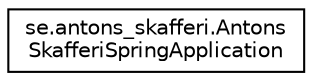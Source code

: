 digraph "Graphical Class Hierarchy"
{
 // LATEX_PDF_SIZE
  edge [fontname="Helvetica",fontsize="10",labelfontname="Helvetica",labelfontsize="10"];
  node [fontname="Helvetica",fontsize="10",shape=record];
  rankdir="LR";
  Node0 [label="se.antons_skafferi.Antons\lSkafferiSpringApplication",height=0.2,width=0.4,color="black", fillcolor="white", style="filled",URL="$classse_1_1antons__skafferi_1_1_antons_skafferi_spring_application.html",tooltip=" "];
}
